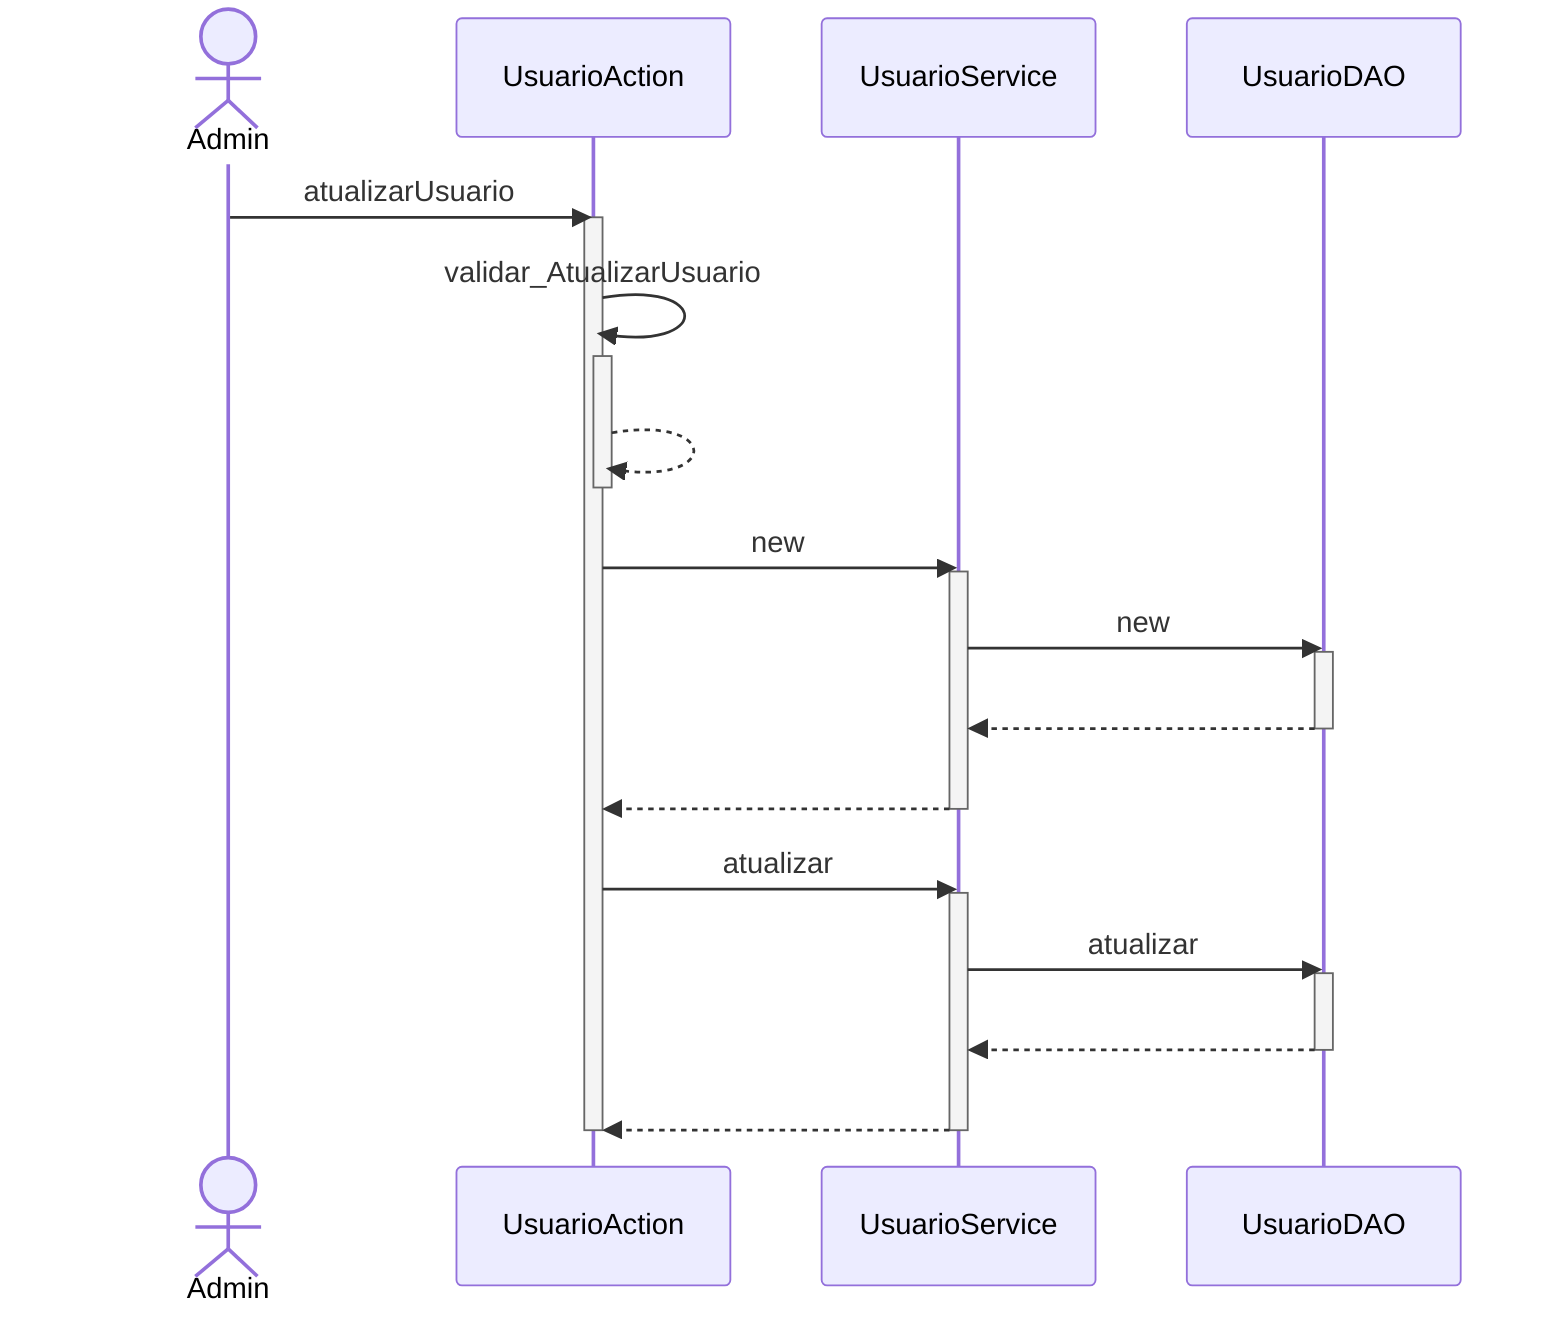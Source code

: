 sequenceDiagram
actor A as Admin
A ->> UsuarioAction : atualizarUsuario
activate UsuarioAction
UsuarioAction ->> UsuarioAction : validar_AtualizarUsuario
activate UsuarioAction
UsuarioAction -->> UsuarioAction : #32; 
deactivate UsuarioAction
UsuarioAction ->> UsuarioService : new
activate UsuarioService
UsuarioService ->> UsuarioDAO : new
activate UsuarioDAO
UsuarioDAO -->> UsuarioService : #32; 
deactivate UsuarioDAO
UsuarioService -->> UsuarioAction : #32; 
deactivate UsuarioService
UsuarioAction ->> UsuarioService : atualizar
activate UsuarioService
UsuarioService ->> UsuarioDAO : atualizar
activate UsuarioDAO
UsuarioDAO -->> UsuarioService : #32; 
deactivate UsuarioDAO
UsuarioService -->> UsuarioAction : #32; 
deactivate UsuarioService
deactivate UsuarioAction